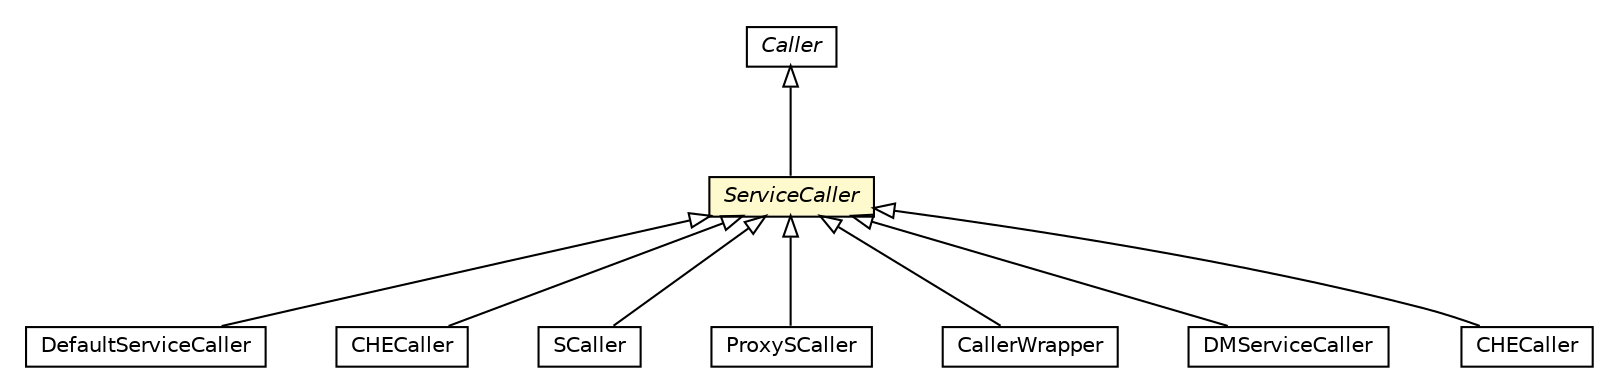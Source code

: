 #!/usr/local/bin/dot
#
# Class diagram 
# Generated by UMLGraph version R5_6-24-gf6e263 (http://www.umlgraph.org/)
#

digraph G {
	edge [fontname="Helvetica",fontsize=10,labelfontname="Helvetica",labelfontsize=10];
	node [fontname="Helvetica",fontsize=10,shape=plaintext];
	nodesep=0.25;
	ranksep=0.5;
	// org.universAAL.middleware.bus.member.Caller
	c7575136 [label=<<table title="org.universAAL.middleware.bus.member.Caller" border="0" cellborder="1" cellspacing="0" cellpadding="2" port="p" href="../bus/member/Caller.html">
		<tr><td><table border="0" cellspacing="0" cellpadding="1">
<tr><td align="center" balign="center"><font face="Helvetica-Oblique"> Caller </font></td></tr>
		</table></td></tr>
		</table>>, URL="../bus/member/Caller.html", fontname="Helvetica", fontcolor="black", fontsize=10.0];
	// org.universAAL.middleware.service.ServiceCaller
	c7575185 [label=<<table title="org.universAAL.middleware.service.ServiceCaller" border="0" cellborder="1" cellspacing="0" cellpadding="2" port="p" bgcolor="lemonChiffon" href="./ServiceCaller.html">
		<tr><td><table border="0" cellspacing="0" cellpadding="1">
<tr><td align="center" balign="center"><font face="Helvetica-Oblique"> ServiceCaller </font></td></tr>
		</table></td></tr>
		</table>>, URL="./ServiceCaller.html", fontname="Helvetica", fontcolor="black", fontsize=10.0];
	// org.universAAL.middleware.service.DefaultServiceCaller
	c7575189 [label=<<table title="org.universAAL.middleware.service.DefaultServiceCaller" border="0" cellborder="1" cellspacing="0" cellpadding="2" port="p" href="./DefaultServiceCaller.html">
		<tr><td><table border="0" cellspacing="0" cellpadding="1">
<tr><td align="center" balign="center"> DefaultServiceCaller </td></tr>
		</table></td></tr>
		</table>>, URL="./DefaultServiceCaller.html", fontname="Helvetica", fontcolor="black", fontsize=10.0];
	// org.universAAL.context.reasoner.CHECaller
	c7576182 [label=<<table title="org.universAAL.context.reasoner.CHECaller" border="0" cellborder="1" cellspacing="0" cellpadding="2" port="p" href="../../context/reasoner/CHECaller.html">
		<tr><td><table border="0" cellspacing="0" cellpadding="1">
<tr><td align="center" balign="center"> CHECaller </td></tr>
		</table></td></tr>
		</table>>, URL="../../context/reasoner/CHECaller.html", fontname="Helvetica", fontcolor="black", fontsize=10.0];
	// org.universAAL.reliability.reasoner.SCaller
	c7576203 [label=<<table title="org.universAAL.reliability.reasoner.SCaller" border="0" cellborder="1" cellspacing="0" cellpadding="2" port="p" href="../../reliability/reasoner/SCaller.html">
		<tr><td><table border="0" cellspacing="0" cellpadding="1">
<tr><td align="center" balign="center"> SCaller </td></tr>
		</table></td></tr>
		</table>>, URL="../../reliability/reasoner/SCaller.html", fontname="Helvetica", fontcolor="black", fontsize=10.0];
	// org.universAAL.ri.gateway.proxies.exporting.ProxySCaller
	c7576890 [label=<<table title="org.universAAL.ri.gateway.proxies.exporting.ProxySCaller" border="0" cellborder="1" cellspacing="0" cellpadding="2" port="p" href="../../ri/gateway/proxies/exporting/ProxySCaller.html">
		<tr><td><table border="0" cellspacing="0" cellpadding="1">
<tr><td align="center" balign="center"> ProxySCaller </td></tr>
		</table></td></tr>
		</table>>, URL="../../ri/gateway/proxies/exporting/ProxySCaller.html", fontname="Helvetica", fontcolor="black", fontsize=10.0];
	// org.universAAL.ri.rest.manager.wrappers.CallerWrapper
	c7576978 [label=<<table title="org.universAAL.ri.rest.manager.wrappers.CallerWrapper" border="0" cellborder="1" cellspacing="0" cellpadding="2" port="p" href="../../ri/rest/manager/wrappers/CallerWrapper.html">
		<tr><td><table border="0" cellspacing="0" cellpadding="1">
<tr><td align="center" balign="center"> CallerWrapper </td></tr>
		</table></td></tr>
		</table>>, URL="../../ri/rest/manager/wrappers/CallerWrapper.html", fontname="Helvetica", fontcolor="black", fontsize=10.0];
	// org.universAAL.ui.dm.DMServiceCaller
	c7577020 [label=<<table title="org.universAAL.ui.dm.DMServiceCaller" border="0" cellborder="1" cellspacing="0" cellpadding="2" port="p" href="../../ui/dm/DMServiceCaller.html">
		<tr><td><table border="0" cellspacing="0" cellpadding="1">
<tr><td align="center" balign="center"> DMServiceCaller </td></tr>
		</table></td></tr>
		</table>>, URL="../../ui/dm/DMServiceCaller.html", fontname="Helvetica", fontcolor="black", fontsize=10.0];
	// org.universAAL.samples.context.reasoner.client.interfaces.CHECaller
	c7577361 [label=<<table title="org.universAAL.samples.context.reasoner.client.interfaces.CHECaller" border="0" cellborder="1" cellspacing="0" cellpadding="2" port="p" href="../../samples/context/reasoner/client/interfaces/CHECaller.html">
		<tr><td><table border="0" cellspacing="0" cellpadding="1">
<tr><td align="center" balign="center"> CHECaller </td></tr>
		</table></td></tr>
		</table>>, URL="../../samples/context/reasoner/client/interfaces/CHECaller.html", fontname="Helvetica", fontcolor="black", fontsize=10.0];
	//org.universAAL.middleware.service.ServiceCaller extends org.universAAL.middleware.bus.member.Caller
	c7575136:p -> c7575185:p [dir=back,arrowtail=empty];
	//org.universAAL.middleware.service.DefaultServiceCaller extends org.universAAL.middleware.service.ServiceCaller
	c7575185:p -> c7575189:p [dir=back,arrowtail=empty];
	//org.universAAL.context.reasoner.CHECaller extends org.universAAL.middleware.service.ServiceCaller
	c7575185:p -> c7576182:p [dir=back,arrowtail=empty];
	//org.universAAL.reliability.reasoner.SCaller extends org.universAAL.middleware.service.ServiceCaller
	c7575185:p -> c7576203:p [dir=back,arrowtail=empty];
	//org.universAAL.ri.gateway.proxies.exporting.ProxySCaller extends org.universAAL.middleware.service.ServiceCaller
	c7575185:p -> c7576890:p [dir=back,arrowtail=empty];
	//org.universAAL.ri.rest.manager.wrappers.CallerWrapper extends org.universAAL.middleware.service.ServiceCaller
	c7575185:p -> c7576978:p [dir=back,arrowtail=empty];
	//org.universAAL.ui.dm.DMServiceCaller extends org.universAAL.middleware.service.ServiceCaller
	c7575185:p -> c7577020:p [dir=back,arrowtail=empty];
	//org.universAAL.samples.context.reasoner.client.interfaces.CHECaller extends org.universAAL.middleware.service.ServiceCaller
	c7575185:p -> c7577361:p [dir=back,arrowtail=empty];
}

